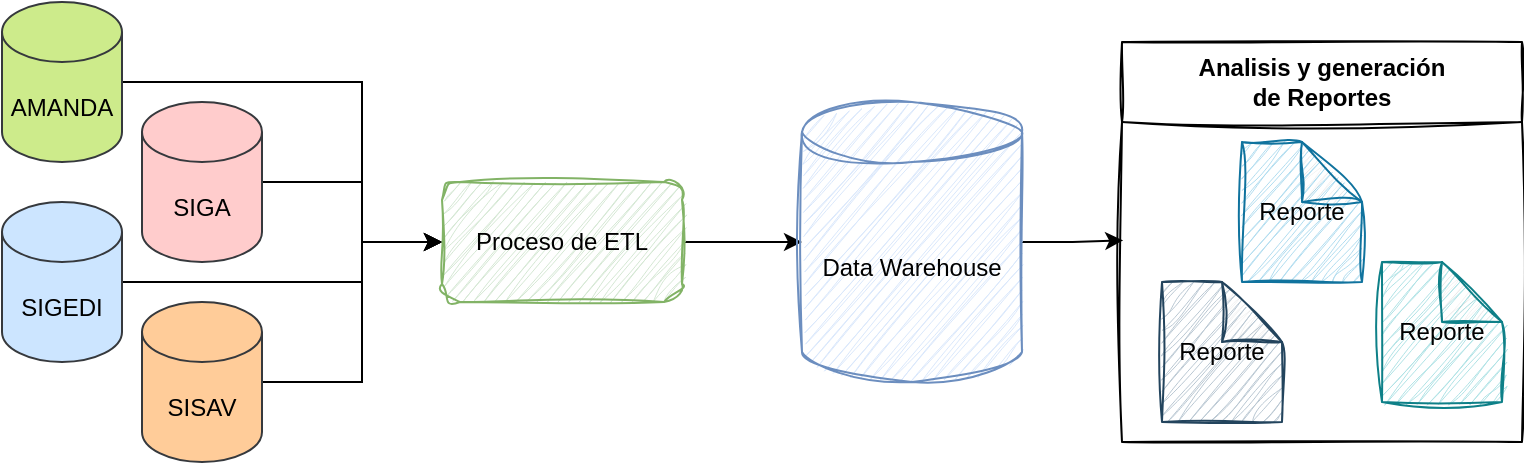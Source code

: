 <mxfile version="21.2.8" type="device">
  <diagram name="Page-1" id="Tw3OyDhLBn02J4TEruXL">
    <mxGraphModel dx="978" dy="567" grid="1" gridSize="10" guides="1" tooltips="1" connect="1" arrows="1" fold="1" page="1" pageScale="1" pageWidth="850" pageHeight="1100" math="0" shadow="0">
      <root>
        <mxCell id="0" />
        <mxCell id="1" parent="0" />
        <mxCell id="JCZnRSkIPkLdBu4sSEiB-20" style="edgeStyle=orthogonalEdgeStyle;rounded=0;orthogonalLoop=1;jettySize=auto;html=1;entryX=0;entryY=0.5;entryDx=0;entryDy=0;" edge="1" parent="1" source="JCZnRSkIPkLdBu4sSEiB-1" target="JCZnRSkIPkLdBu4sSEiB-9">
          <mxGeometry relative="1" as="geometry">
            <mxPoint x="220" y="130" as="targetPoint" />
            <Array as="points">
              <mxPoint x="220" y="80" />
              <mxPoint x="220" y="160" />
            </Array>
          </mxGeometry>
        </mxCell>
        <mxCell id="JCZnRSkIPkLdBu4sSEiB-1" value="AMANDA" style="shape=cylinder3;whiteSpace=wrap;html=1;boundedLbl=1;backgroundOutline=1;size=15;fillColor=#cdeb8b;strokeColor=#36393d;" vertex="1" parent="1">
          <mxGeometry x="40" y="40" width="60" height="80" as="geometry" />
        </mxCell>
        <mxCell id="JCZnRSkIPkLdBu4sSEiB-17" style="edgeStyle=orthogonalEdgeStyle;rounded=0;orthogonalLoop=1;jettySize=auto;html=1;entryX=0;entryY=0.5;entryDx=0;entryDy=0;" edge="1" parent="1" source="JCZnRSkIPkLdBu4sSEiB-2" target="JCZnRSkIPkLdBu4sSEiB-9">
          <mxGeometry relative="1" as="geometry">
            <Array as="points">
              <mxPoint x="220" y="130" />
              <mxPoint x="220" y="160" />
            </Array>
          </mxGeometry>
        </mxCell>
        <mxCell id="JCZnRSkIPkLdBu4sSEiB-2" value="SIGA" style="shape=cylinder3;whiteSpace=wrap;html=1;boundedLbl=1;backgroundOutline=1;size=15;fillColor=#ffcccc;strokeColor=#36393d;" vertex="1" parent="1">
          <mxGeometry x="110" y="90" width="60" height="80" as="geometry" />
        </mxCell>
        <mxCell id="JCZnRSkIPkLdBu4sSEiB-19" style="edgeStyle=orthogonalEdgeStyle;rounded=0;orthogonalLoop=1;jettySize=auto;html=1;entryX=0;entryY=0.5;entryDx=0;entryDy=0;" edge="1" parent="1" source="JCZnRSkIPkLdBu4sSEiB-3" target="JCZnRSkIPkLdBu4sSEiB-9">
          <mxGeometry relative="1" as="geometry">
            <Array as="points">
              <mxPoint x="220" y="180" />
              <mxPoint x="220" y="160" />
            </Array>
          </mxGeometry>
        </mxCell>
        <mxCell id="JCZnRSkIPkLdBu4sSEiB-3" value="SIGEDI" style="shape=cylinder3;whiteSpace=wrap;html=1;boundedLbl=1;backgroundOutline=1;size=15;fillColor=#cce5ff;strokeColor=#36393d;" vertex="1" parent="1">
          <mxGeometry x="40" y="140" width="60" height="80" as="geometry" />
        </mxCell>
        <mxCell id="JCZnRSkIPkLdBu4sSEiB-18" style="edgeStyle=orthogonalEdgeStyle;rounded=0;orthogonalLoop=1;jettySize=auto;html=1;entryX=0;entryY=0.5;entryDx=0;entryDy=0;" edge="1" parent="1" source="JCZnRSkIPkLdBu4sSEiB-4" target="JCZnRSkIPkLdBu4sSEiB-9">
          <mxGeometry relative="1" as="geometry">
            <Array as="points">
              <mxPoint x="220" y="230" />
              <mxPoint x="220" y="160" />
            </Array>
          </mxGeometry>
        </mxCell>
        <mxCell id="JCZnRSkIPkLdBu4sSEiB-4" value="SISAV" style="shape=cylinder3;whiteSpace=wrap;html=1;boundedLbl=1;backgroundOutline=1;size=15;fillColor=#ffcc99;strokeColor=#36393d;" vertex="1" parent="1">
          <mxGeometry x="110" y="190" width="60" height="80" as="geometry" />
        </mxCell>
        <mxCell id="JCZnRSkIPkLdBu4sSEiB-22" style="edgeStyle=orthogonalEdgeStyle;rounded=0;orthogonalLoop=1;jettySize=auto;html=1;entryX=0;entryY=0.5;entryDx=0;entryDy=0;entryPerimeter=0;" edge="1" parent="1" source="JCZnRSkIPkLdBu4sSEiB-9" target="JCZnRSkIPkLdBu4sSEiB-10">
          <mxGeometry relative="1" as="geometry" />
        </mxCell>
        <mxCell id="JCZnRSkIPkLdBu4sSEiB-9" value="Proceso de ETL" style="rounded=1;whiteSpace=wrap;html=1;sketch=1;curveFitting=1;jiggle=2;fillColor=#d5e8d4;strokeColor=#82b366;" vertex="1" parent="1">
          <mxGeometry x="260" y="130" width="120" height="60" as="geometry" />
        </mxCell>
        <mxCell id="JCZnRSkIPkLdBu4sSEiB-21" style="edgeStyle=orthogonalEdgeStyle;rounded=0;orthogonalLoop=1;jettySize=auto;html=1;entryX=0.003;entryY=0.446;entryDx=0;entryDy=0;entryPerimeter=0;" edge="1" parent="1" source="JCZnRSkIPkLdBu4sSEiB-10">
          <mxGeometry relative="1" as="geometry">
            <mxPoint x="600.6" y="159.2" as="targetPoint" />
          </mxGeometry>
        </mxCell>
        <mxCell id="JCZnRSkIPkLdBu4sSEiB-10" value="Data Warehouse" style="shape=cylinder3;whiteSpace=wrap;html=1;boundedLbl=1;backgroundOutline=1;size=15;sketch=1;curveFitting=1;jiggle=2;fillColor=#dae8fc;strokeColor=#6c8ebf;" vertex="1" parent="1">
          <mxGeometry x="440" y="90" width="110" height="140" as="geometry" />
        </mxCell>
        <mxCell id="JCZnRSkIPkLdBu4sSEiB-23" value="Analisis y generación&lt;br&gt;de Reportes" style="swimlane;whiteSpace=wrap;html=1;startSize=40;sketch=1;curveFitting=1;jiggle=2;" vertex="1" parent="1">
          <mxGeometry x="600" y="60" width="200" height="200" as="geometry" />
        </mxCell>
        <mxCell id="JCZnRSkIPkLdBu4sSEiB-12" value="Reporte" style="shape=note;whiteSpace=wrap;html=1;backgroundOutline=1;darkOpacity=0.05;sketch=1;curveFitting=1;jiggle=2;fillColor=#bac8d3;strokeColor=#23445d;labelBackgroundColor=none;" vertex="1" parent="JCZnRSkIPkLdBu4sSEiB-23">
          <mxGeometry x="20" y="120" width="60" height="70" as="geometry" />
        </mxCell>
        <mxCell id="JCZnRSkIPkLdBu4sSEiB-14" value="Reporte" style="shape=note;whiteSpace=wrap;html=1;backgroundOutline=1;darkOpacity=0.05;sketch=1;curveFitting=1;jiggle=2;fillColor=#b1ddf0;strokeColor=#10739e;" vertex="1" parent="JCZnRSkIPkLdBu4sSEiB-23">
          <mxGeometry x="60" y="50" width="60" height="70" as="geometry" />
        </mxCell>
        <mxCell id="JCZnRSkIPkLdBu4sSEiB-11" value="Reporte" style="shape=note;whiteSpace=wrap;html=1;backgroundOutline=1;darkOpacity=0.05;sketch=1;curveFitting=1;jiggle=2;fillColor=#b0e3e6;strokeColor=#0e8088;" vertex="1" parent="JCZnRSkIPkLdBu4sSEiB-23">
          <mxGeometry x="130" y="110" width="60" height="70" as="geometry" />
        </mxCell>
      </root>
    </mxGraphModel>
  </diagram>
</mxfile>
